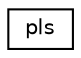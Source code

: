 digraph "Graphical Class Hierarchy"
{
 // LATEX_PDF_SIZE
  edge [fontname="Helvetica",fontsize="10",labelfontname="Helvetica",labelfontsize="10"];
  node [fontname="Helvetica",fontsize="10",shape=record];
  rankdir="LR";
  Node0 [label="pls",height=0.2,width=0.4,color="black", fillcolor="white", style="filled",URL="$classa_1_1b_1_1c_1_1pls.html",tooltip=" "];
}
